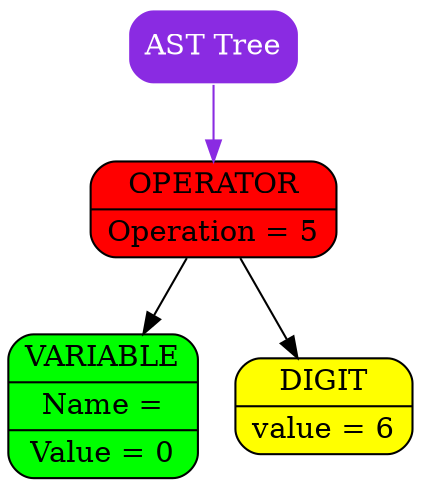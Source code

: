 digraph Tree
{
   rankdir = HR;
   tree[shape = Mrecord, style = filled, color = "white", style = filled, fontcolor = "white", fillcolor = "blueviolet", label = "AST Tree"];
   "0x157606af0"[shape = Mrecord, color = "black", style = filled, fontcolor = "black", fillcolor = "red"   label = " {OPERATOR | Operation = 5}"];
  "0x157606af0" -> "0x157606ac0" [color = "black"];
  "0x157606af0" -> "0x157606aa0" [color = "black"];
   "0x157606ac0"[shape = Mrecord, color = "black", style = filled, fontcolor = "black", fillcolor = "green",   label = " {VARIABLE | Name = | Value = 0}"];
   "0x157606aa0"[shape = Mrecord, color = "black", style = filled, fontcolor = "black", fillcolor = "yellow",   label = " {DIGIT | value = 6}"];
   tree -> "0x157606af0" [color = "blueviolet"];
}